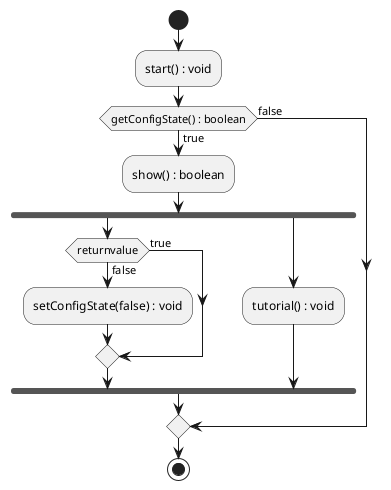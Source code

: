 ' @startuml tutorial
' (*) --> start(): void

' if "getConfigState()" then
'   -->[true] ===B1===
'   -->"show(): boolean" as show
' else
'   -->[false] (*)
' endif

' ===B1=== --> "tutorial()"

' show --> if "" then
'     -->[true] (*)
' else
'     -->[false] setConfigState(false)
'     --> (*)
' @enduml

@startuml new
start
:start() : void;
if (getConfigState() : boolean) then (true)
    :show() : boolean;
    fork    
        if (returnvalue) then (false)
            :setConfigState(false) : void;
        else (true)
        endif
    fork again
        :tutorial() : void;
    end fork
else (false)
endif
stop
@enduml